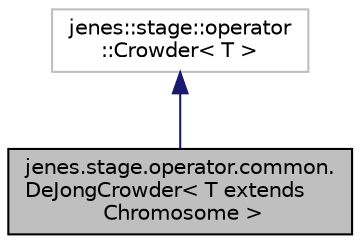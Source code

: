 digraph "jenes.stage.operator.common.DeJongCrowder&lt; T extends Chromosome &gt;"
{
  edge [fontname="Helvetica",fontsize="10",labelfontname="Helvetica",labelfontsize="10"];
  node [fontname="Helvetica",fontsize="10",shape=record];
  Node1 [label="jenes.stage.operator.common.\lDeJongCrowder\< T extends\l Chromosome \>",height=0.2,width=0.4,color="black", fillcolor="grey75", style="filled" fontcolor="black"];
  Node2 -> Node1 [dir="back",color="midnightblue",fontsize="10",style="solid"];
  Node2 [label="jenes::stage::operator\l::Crowder\< T \>",height=0.2,width=0.4,color="grey75", fillcolor="white", style="filled"];
}
